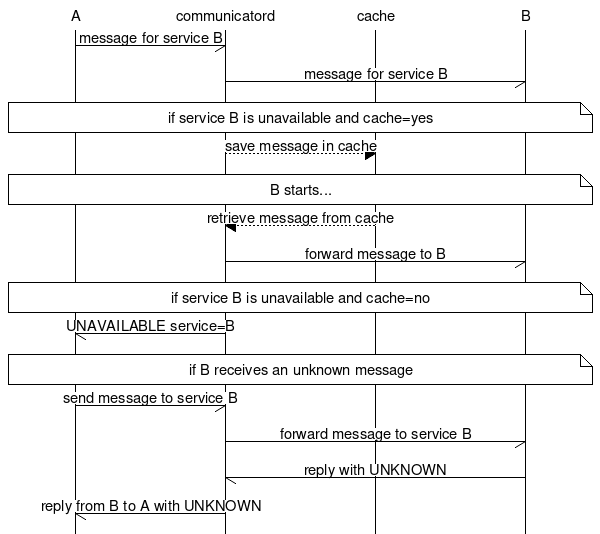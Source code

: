 # Communicating Between Services

msc {
  A, communicatord, cache, B;

  A -> communicatord [label="message for service B"];

  communicatord -> B [label="message for service B"];

  A note B [label="if service B is unavailable and cache=yes"];

  communicatord >> cache [label="save message in cache"];

  A note B [label="B starts..."];

  communicatord << cache [label="retrieve message from cache"];

  communicatord -> B [label="forward message to B"];

  A note B [label="if service B is unavailable and cache=no"];

  A <- communicatord [label="UNAVAILABLE service=B"];

  A note B [label="if B receives an unknown message"];

  A -> communicatord [label="send message to service B"];

  communicatord -> B [label="forward message to service B"];

  communicatord <- B [label="reply with UNKNOWN"];

  A <- communicatord [label="reply from B to A with UNKNOWN"];
}

